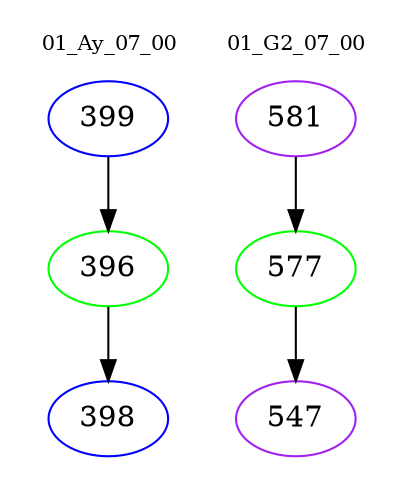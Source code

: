 digraph{
subgraph cluster_0 {
color = white
label = "01_Ay_07_00";
fontsize=10;
T0_399 [label="399", color="blue"]
T0_399 -> T0_396 [color="black"]
T0_396 [label="396", color="green"]
T0_396 -> T0_398 [color="black"]
T0_398 [label="398", color="blue"]
}
subgraph cluster_1 {
color = white
label = "01_G2_07_00";
fontsize=10;
T1_581 [label="581", color="purple"]
T1_581 -> T1_577 [color="black"]
T1_577 [label="577", color="green"]
T1_577 -> T1_547 [color="black"]
T1_547 [label="547", color="purple"]
}
}
